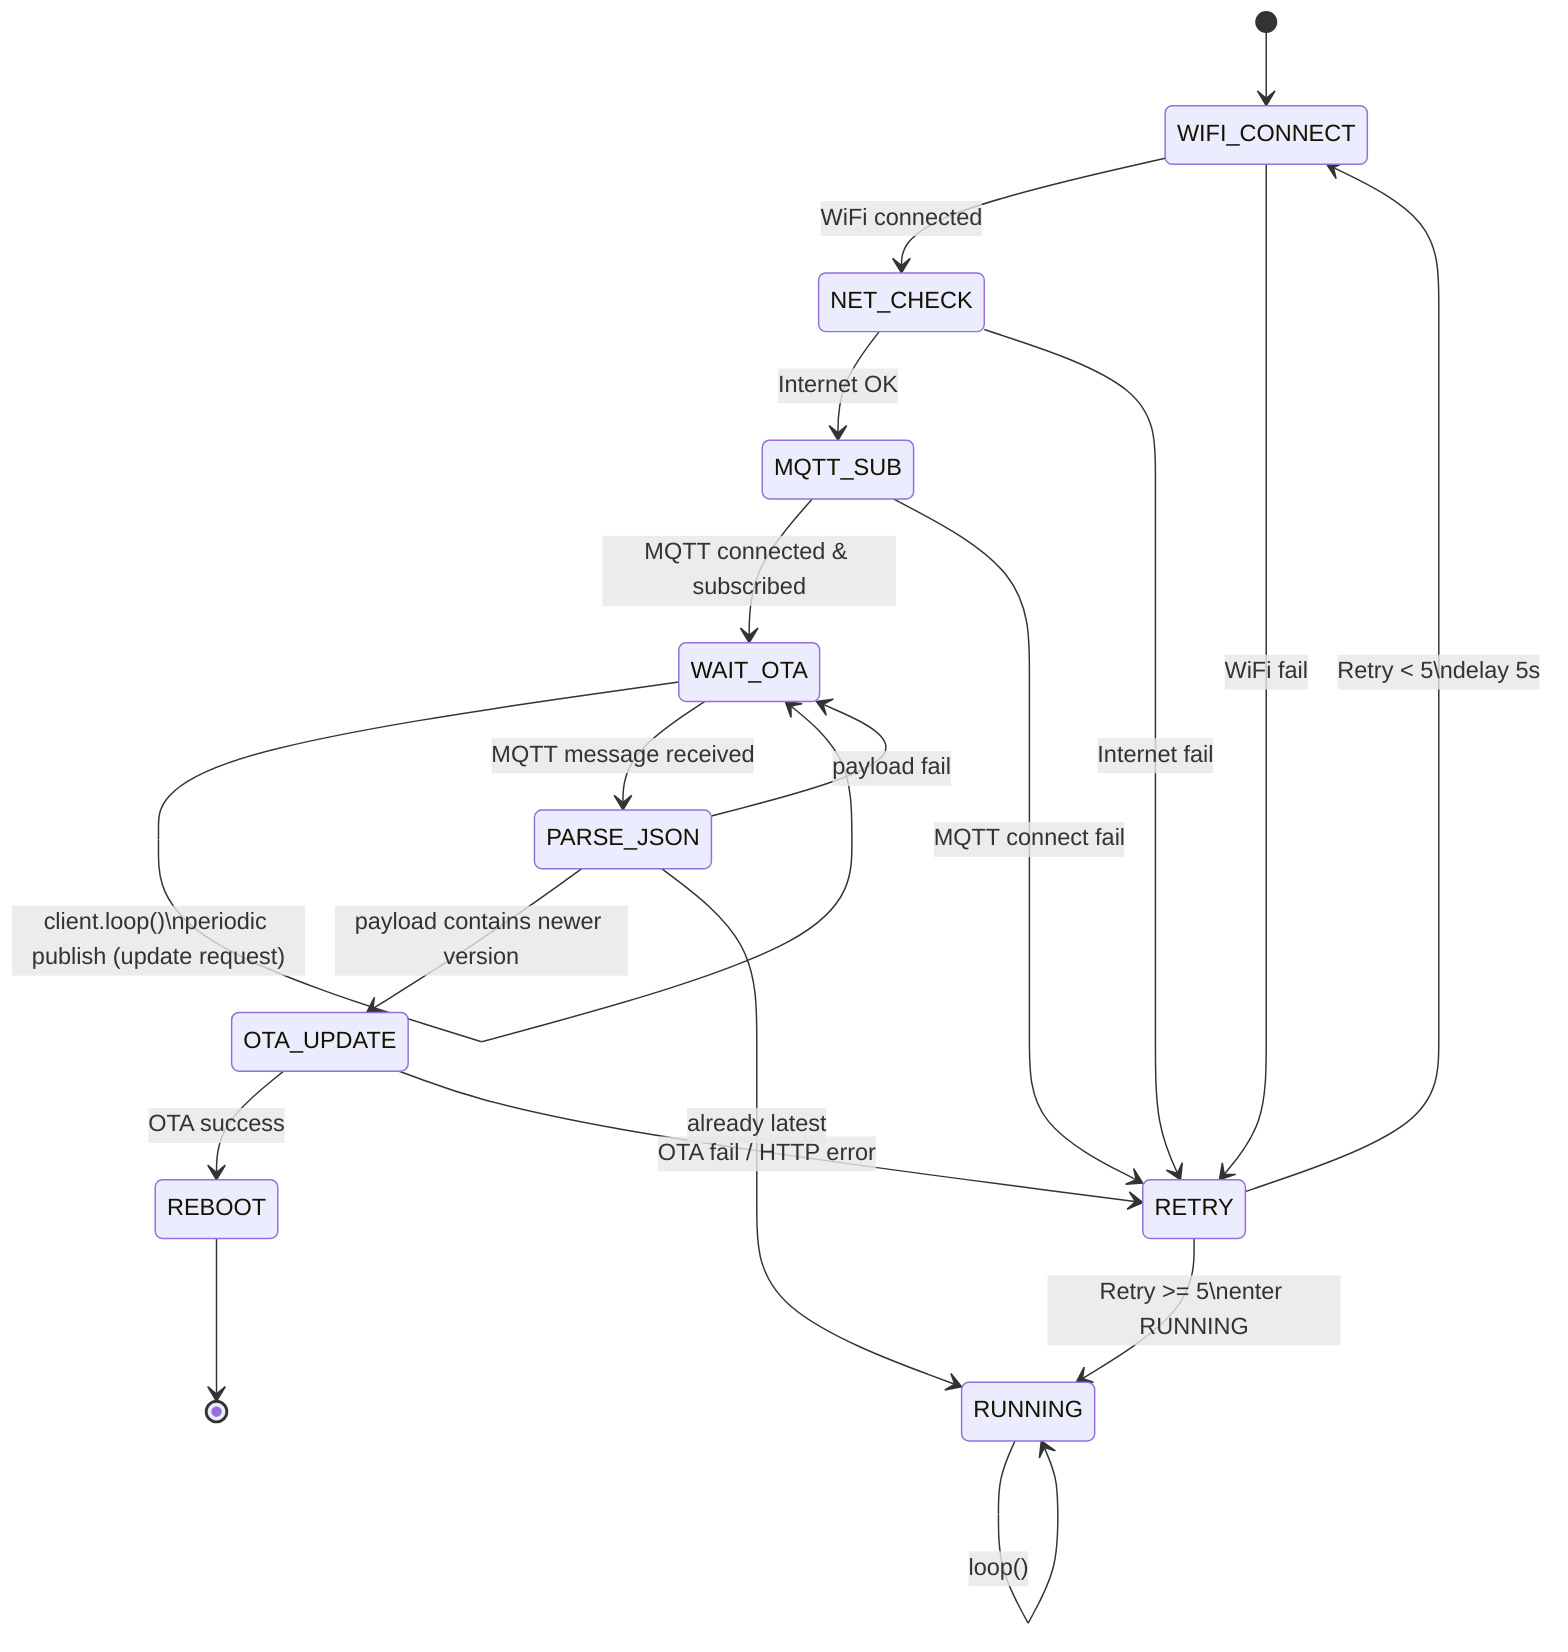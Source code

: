 stateDiagram-v2
    [*] --> WIFI_CONNECT

    WIFI_CONNECT --> NET_CHECK: WiFi connected
    WIFI_CONNECT --> RETRY: WiFi fail

    NET_CHECK --> MQTT_SUB: Internet OK
    NET_CHECK --> RETRY: Internet fail

    MQTT_SUB --> WAIT_OTA: MQTT connected & subscribed
    MQTT_SUB --> RETRY: MQTT connect fail

    WAIT_OTA --> WAIT_OTA: client.loop()\nperiodic publish (update request)
    WAIT_OTA --> PARSE_JSON: MQTT message received

    PARSE_JSON --> OTA_UPDATE: payload contains newer version
    PARSE_JSON --> WAIT_OTA: payload fail
    PARSE_JSON --> RUNNING: already latest

    OTA_UPDATE --> REBOOT: OTA success
    OTA_UPDATE --> RETRY: OTA fail / HTTP error

    RETRY --> WIFI_CONNECT: Retry < 5\ndelay 5s
    RETRY --> RUNNING: Retry >= 5\nenter RUNNING
    RUNNING --> RUNNING: loop()
    REBOOT --> [*]